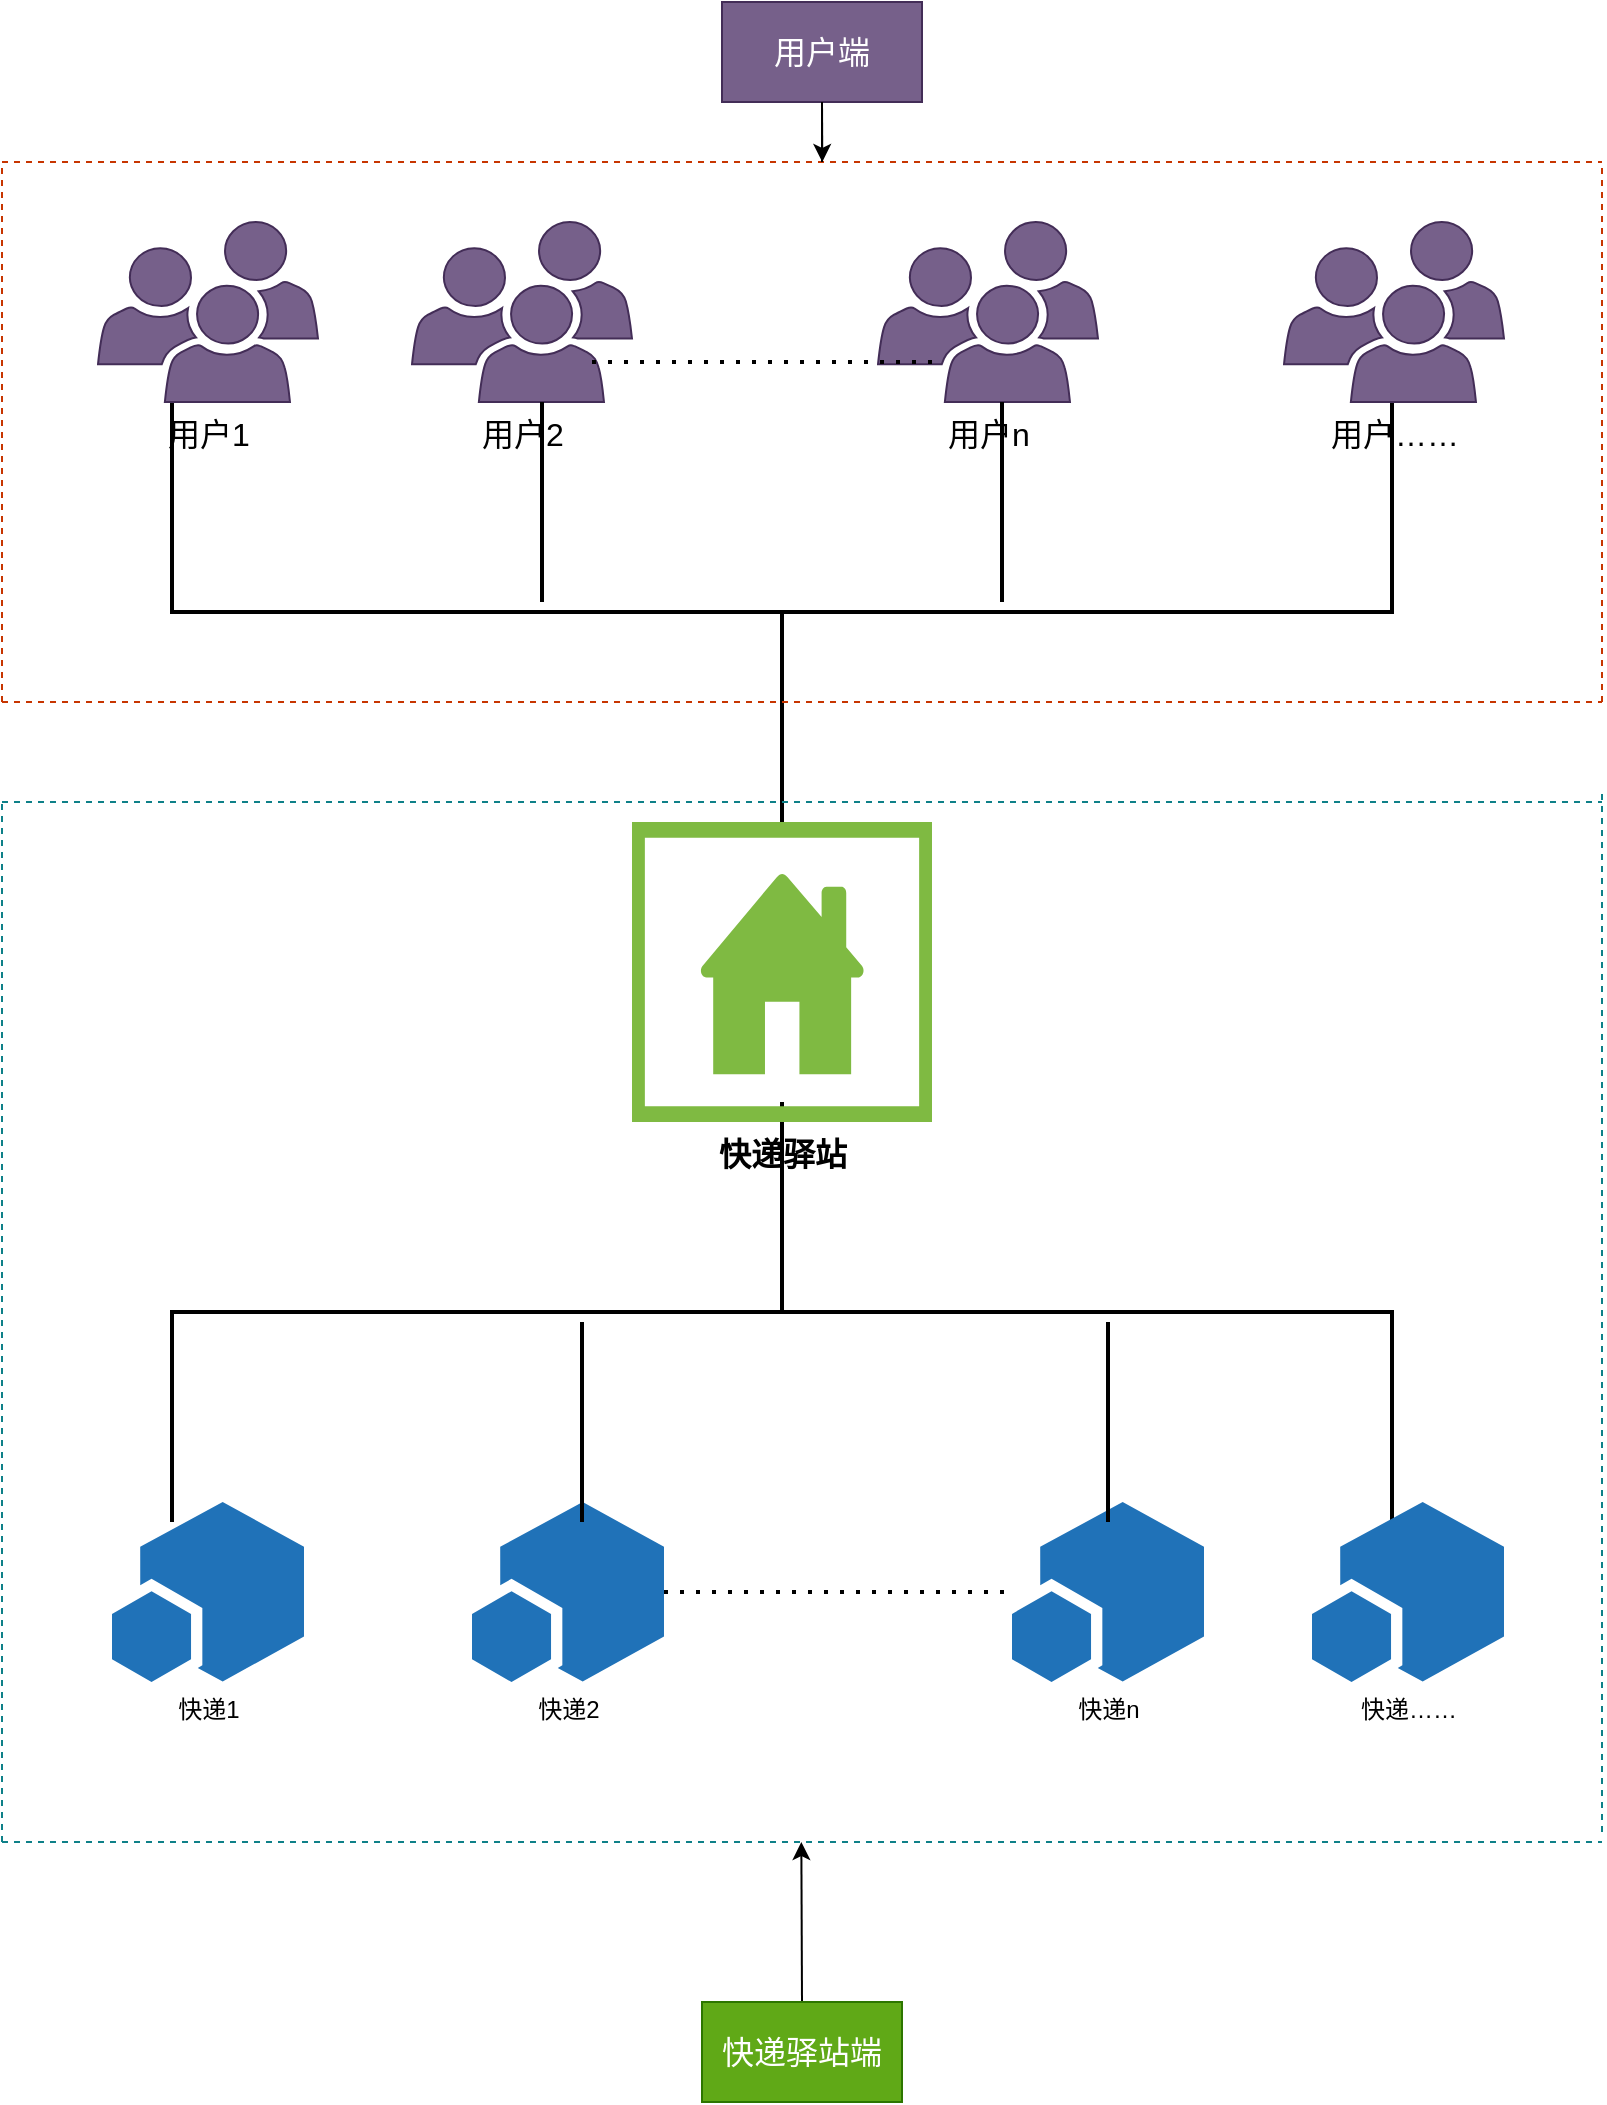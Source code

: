 <mxfile scale="1" border="0" disableSvgWarning="true">
    <diagram id="-vdNNs6oTIfSFtGjrdUC" name="第 1 页">
        <mxGraphModel dx="2475" dy="1110" grid="1" gridSize="10" guides="1" tooltips="1" connect="1" arrows="1" fold="1" page="1" pageScale="1" pageWidth="1200" pageHeight="1920" math="0" shadow="0">
            <root>
                <mxCell id="0"/>
                <mxCell id="1" parent="0"/>
                <mxCell id="16" value="" style="strokeWidth=2;html=1;shape=mxgraph.flowchart.annotation_2;align=left;labelPosition=right;pointerEvents=1;rotation=-90;" parent="1" vertex="1">
                    <mxGeometry x="484" y="130" width="210" height="610" as="geometry"/>
                </mxCell>
                <mxCell id="10" value="" style="strokeWidth=2;html=1;shape=mxgraph.flowchart.annotation_2;align=left;labelPosition=right;pointerEvents=1;rotation=90;" parent="1" vertex="1">
                    <mxGeometry x="484" y="480" width="210" height="610" as="geometry"/>
                </mxCell>
                <mxCell id="2" value="&lt;font style=&quot;font-size: 16px&quot; color=&quot;#000000&quot;&gt;&lt;b&gt;快递驿站&lt;/b&gt;&lt;/font&gt;" style="sketch=0;pointerEvents=1;shadow=0;dashed=0;html=1;strokeColor=none;labelPosition=center;verticalLabelPosition=bottom;verticalAlign=top;outlineConnect=0;align=center;shape=mxgraph.office.concepts.home_page;fillColor=#7FBA42;" parent="1" vertex="1">
                    <mxGeometry x="514" y="540" width="150" height="150" as="geometry"/>
                </mxCell>
                <mxCell id="3" value="快递1" style="sketch=0;pointerEvents=1;shadow=0;dashed=0;html=1;strokeColor=none;fillColor=#505050;labelPosition=center;verticalLabelPosition=bottom;verticalAlign=top;outlineConnect=0;align=center;shape=mxgraph.office.concepts.app_part;" parent="1" vertex="1">
                    <mxGeometry x="254" y="880" width="96" height="90" as="geometry"/>
                </mxCell>
                <mxCell id="4" value="快递n" style="sketch=0;pointerEvents=1;shadow=0;dashed=0;html=1;strokeColor=none;fillColor=#505050;labelPosition=center;verticalLabelPosition=bottom;verticalAlign=top;outlineConnect=0;align=center;shape=mxgraph.office.concepts.app_part;" parent="1" vertex="1">
                    <mxGeometry x="704" y="880" width="96" height="90" as="geometry"/>
                </mxCell>
                <mxCell id="5" value="快递2" style="sketch=0;pointerEvents=1;shadow=0;dashed=0;html=1;strokeColor=none;fillColor=#505050;labelPosition=center;verticalLabelPosition=bottom;verticalAlign=top;outlineConnect=0;align=center;shape=mxgraph.office.concepts.app_part;" parent="1" vertex="1">
                    <mxGeometry x="434" y="880" width="96" height="90" as="geometry"/>
                </mxCell>
                <mxCell id="6" value="快递……" style="sketch=0;pointerEvents=1;shadow=0;dashed=0;html=1;strokeColor=none;fillColor=#505050;labelPosition=center;verticalLabelPosition=bottom;verticalAlign=top;outlineConnect=0;align=center;shape=mxgraph.office.concepts.app_part;" parent="1" vertex="1">
                    <mxGeometry x="854" y="880" width="96" height="90" as="geometry"/>
                </mxCell>
                <mxCell id="7" value="" style="endArrow=none;dashed=1;html=1;dashPattern=1 3;strokeWidth=2;" parent="1" source="5" target="4" edge="1">
                    <mxGeometry width="50" height="50" relative="1" as="geometry">
                        <mxPoint x="564" y="870" as="sourcePoint"/>
                        <mxPoint x="614" y="820" as="targetPoint"/>
                    </mxGeometry>
                </mxCell>
                <mxCell id="14" value="" style="line;strokeWidth=2;direction=south;html=1;" parent="1" vertex="1">
                    <mxGeometry x="484" y="790" width="10" height="100" as="geometry"/>
                </mxCell>
                <mxCell id="15" value="" style="line;strokeWidth=2;direction=south;html=1;" parent="1" vertex="1">
                    <mxGeometry x="747" y="790" width="10" height="100" as="geometry"/>
                </mxCell>
                <mxCell id="18" value="&lt;font color=&quot;#000000&quot;&gt;用户1&lt;/font&gt;" style="sketch=0;pointerEvents=1;shadow=0;dashed=0;html=1;strokeColor=#432D57;labelPosition=center;verticalLabelPosition=bottom;verticalAlign=top;outlineConnect=0;align=center;shape=mxgraph.office.users.users;fillColor=#76608a;fontSize=16;fontColor=#ffffff;" parent="1" vertex="1">
                    <mxGeometry x="247" y="240" width="110" height="90" as="geometry"/>
                </mxCell>
                <mxCell id="19" value="&lt;font color=&quot;#000000&quot;&gt;用户2&lt;/font&gt;" style="sketch=0;pointerEvents=1;shadow=0;dashed=0;html=1;strokeColor=#432D57;labelPosition=center;verticalLabelPosition=bottom;verticalAlign=top;outlineConnect=0;align=center;shape=mxgraph.office.users.users;fillColor=#76608a;fontSize=16;fontColor=#ffffff;" parent="1" vertex="1">
                    <mxGeometry x="404" y="240" width="110" height="90" as="geometry"/>
                </mxCell>
                <mxCell id="20" value="&lt;font color=&quot;#000000&quot;&gt;用户n&lt;/font&gt;" style="sketch=0;pointerEvents=1;shadow=0;dashed=0;html=1;strokeColor=#432D57;labelPosition=center;verticalLabelPosition=bottom;verticalAlign=top;outlineConnect=0;align=center;shape=mxgraph.office.users.users;fillColor=#76608a;fontSize=16;fontColor=#ffffff;" parent="1" vertex="1">
                    <mxGeometry x="637" y="240" width="110" height="90" as="geometry"/>
                </mxCell>
                <mxCell id="21" value="&lt;font color=&quot;#000000&quot;&gt;用户……&lt;/font&gt;" style="sketch=0;pointerEvents=1;shadow=0;dashed=0;html=1;strokeColor=#432D57;labelPosition=center;verticalLabelPosition=bottom;verticalAlign=top;outlineConnect=0;align=center;shape=mxgraph.office.users.users;fillColor=#76608a;fontSize=16;fontColor=#ffffff;" parent="1" vertex="1">
                    <mxGeometry x="840" y="240" width="110" height="90" as="geometry"/>
                </mxCell>
                <mxCell id="22" value="" style="line;strokeWidth=2;direction=south;html=1;" parent="1" vertex="1">
                    <mxGeometry x="464" y="330" width="10" height="100" as="geometry"/>
                </mxCell>
                <mxCell id="23" value="" style="line;strokeWidth=2;direction=south;html=1;" parent="1" vertex="1">
                    <mxGeometry x="694" y="330" width="10" height="100" as="geometry"/>
                </mxCell>
                <mxCell id="24" value="" style="endArrow=none;dashed=1;html=1;dashPattern=1 3;strokeWidth=2;" parent="1" edge="1">
                    <mxGeometry width="50" height="50" relative="1" as="geometry">
                        <mxPoint x="494" y="310" as="sourcePoint"/>
                        <mxPoint x="668" y="310" as="targetPoint"/>
                    </mxGeometry>
                </mxCell>
                <mxCell id="26" value="" style="endArrow=none;dashed=1;html=1;fontSize=16;fontColor=#000000;fillColor=#fa6800;strokeColor=#C73500;" parent="1" edge="1">
                    <mxGeometry width="50" height="50" relative="1" as="geometry">
                        <mxPoint x="199" y="210" as="sourcePoint"/>
                        <mxPoint x="999" y="210" as="targetPoint"/>
                    </mxGeometry>
                </mxCell>
                <mxCell id="27" value="" style="endArrow=none;dashed=1;html=1;fontSize=16;fontColor=#000000;fillColor=#fa6800;strokeColor=#C73500;" parent="1" edge="1">
                    <mxGeometry width="50" height="50" relative="1" as="geometry">
                        <mxPoint x="199" y="480" as="sourcePoint"/>
                        <mxPoint x="199" y="210" as="targetPoint"/>
                    </mxGeometry>
                </mxCell>
                <mxCell id="28" value="" style="endArrow=none;dashed=1;html=1;fontSize=16;fontColor=#000000;fillColor=#fa6800;strokeColor=#C73500;" parent="1" edge="1">
                    <mxGeometry width="50" height="50" relative="1" as="geometry">
                        <mxPoint x="199" y="480" as="sourcePoint"/>
                        <mxPoint x="999" y="480" as="targetPoint"/>
                    </mxGeometry>
                </mxCell>
                <mxCell id="29" value="" style="endArrow=none;dashed=1;html=1;fontSize=16;fontColor=#000000;fillColor=#fa6800;strokeColor=#C73500;" parent="1" edge="1">
                    <mxGeometry width="50" height="50" relative="1" as="geometry">
                        <mxPoint x="999" y="480" as="sourcePoint"/>
                        <mxPoint x="999" y="210" as="targetPoint"/>
                    </mxGeometry>
                </mxCell>
                <mxCell id="30" value="" style="endArrow=none;dashed=1;html=1;fontSize=16;fontColor=#000000;fillColor=#b0e3e6;strokeColor=#0e8088;" parent="1" edge="1">
                    <mxGeometry width="50" height="50" relative="1" as="geometry">
                        <mxPoint x="199" y="1050" as="sourcePoint"/>
                        <mxPoint x="199" y="530" as="targetPoint"/>
                    </mxGeometry>
                </mxCell>
                <mxCell id="31" value="" style="endArrow=none;dashed=1;html=1;fontSize=16;fontColor=#000000;fillColor=#b0e3e6;strokeColor=#0e8088;" parent="1" edge="1">
                    <mxGeometry width="50" height="50" relative="1" as="geometry">
                        <mxPoint x="999" y="1045" as="sourcePoint"/>
                        <mxPoint x="999" y="525" as="targetPoint"/>
                    </mxGeometry>
                </mxCell>
                <mxCell id="33" value="" style="endArrow=none;dashed=1;html=1;fontSize=16;fontColor=#000000;fillColor=#b0e3e6;strokeColor=#0e8088;" parent="1" edge="1">
                    <mxGeometry width="50" height="50" relative="1" as="geometry">
                        <mxPoint x="199" y="530" as="sourcePoint"/>
                        <mxPoint x="999" y="530" as="targetPoint"/>
                    </mxGeometry>
                </mxCell>
                <mxCell id="34" value="" style="endArrow=none;dashed=1;html=1;fontSize=16;fontColor=#000000;fillColor=#b0e3e6;strokeColor=#0e8088;" parent="1" edge="1">
                    <mxGeometry width="50" height="50" relative="1" as="geometry">
                        <mxPoint x="199" y="1050" as="sourcePoint"/>
                        <mxPoint x="999" y="1050" as="targetPoint"/>
                    </mxGeometry>
                </mxCell>
                <mxCell id="39" style="edgeStyle=none;html=1;exitX=0.5;exitY=1;exitDx=0;exitDy=0;fontSize=16;fontColor=#000000;" parent="1" source="35" edge="1">
                    <mxGeometry relative="1" as="geometry">
                        <mxPoint x="609.143" y="210" as="targetPoint"/>
                    </mxGeometry>
                </mxCell>
                <mxCell id="35" value="用户端" style="whiteSpace=wrap;html=1;align=center;verticalAlign=middle;treeFolding=1;treeMoving=1;newEdgeStyle={&quot;edgeStyle&quot;:&quot;elbowEdgeStyle&quot;,&quot;startArrow&quot;:&quot;none&quot;,&quot;endArrow&quot;:&quot;none&quot;};fontSize=16;fontColor=#ffffff;fillColor=#76608a;strokeColor=#432D57;" parent="1" vertex="1">
                    <mxGeometry x="559" y="130" width="100" height="50" as="geometry"/>
                </mxCell>
                <mxCell id="36" value="" style="edgeStyle=elbowEdgeStyle;elbow=vertical;startArrow=none;endArrow=none;rounded=0;fontSize=16;fontColor=#000000;" parent="1" target="35" edge="1">
                    <mxGeometry relative="1" as="geometry">
                        <mxPoint x="609" y="210" as="sourcePoint"/>
                    </mxGeometry>
                </mxCell>
                <mxCell id="38" style="edgeStyle=none;html=1;exitX=0.5;exitY=0;exitDx=0;exitDy=0;fontSize=16;fontColor=#000000;" parent="1" source="37" edge="1">
                    <mxGeometry relative="1" as="geometry">
                        <mxPoint x="598.667" y="1050" as="targetPoint"/>
                    </mxGeometry>
                </mxCell>
                <mxCell id="37" value="快递驿站端" style="whiteSpace=wrap;html=1;align=center;verticalAlign=middle;treeFolding=1;treeMoving=1;newEdgeStyle={&quot;edgeStyle&quot;:&quot;elbowEdgeStyle&quot;,&quot;startArrow&quot;:&quot;none&quot;,&quot;endArrow&quot;:&quot;none&quot;};fontSize=16;fontColor=#ffffff;fillColor=#60a917;strokeColor=#2D7600;" parent="1" vertex="1">
                    <mxGeometry x="549" y="1130" width="100" height="50" as="geometry"/>
                </mxCell>
            </root>
        </mxGraphModel>
    </diagram>
</mxfile>
